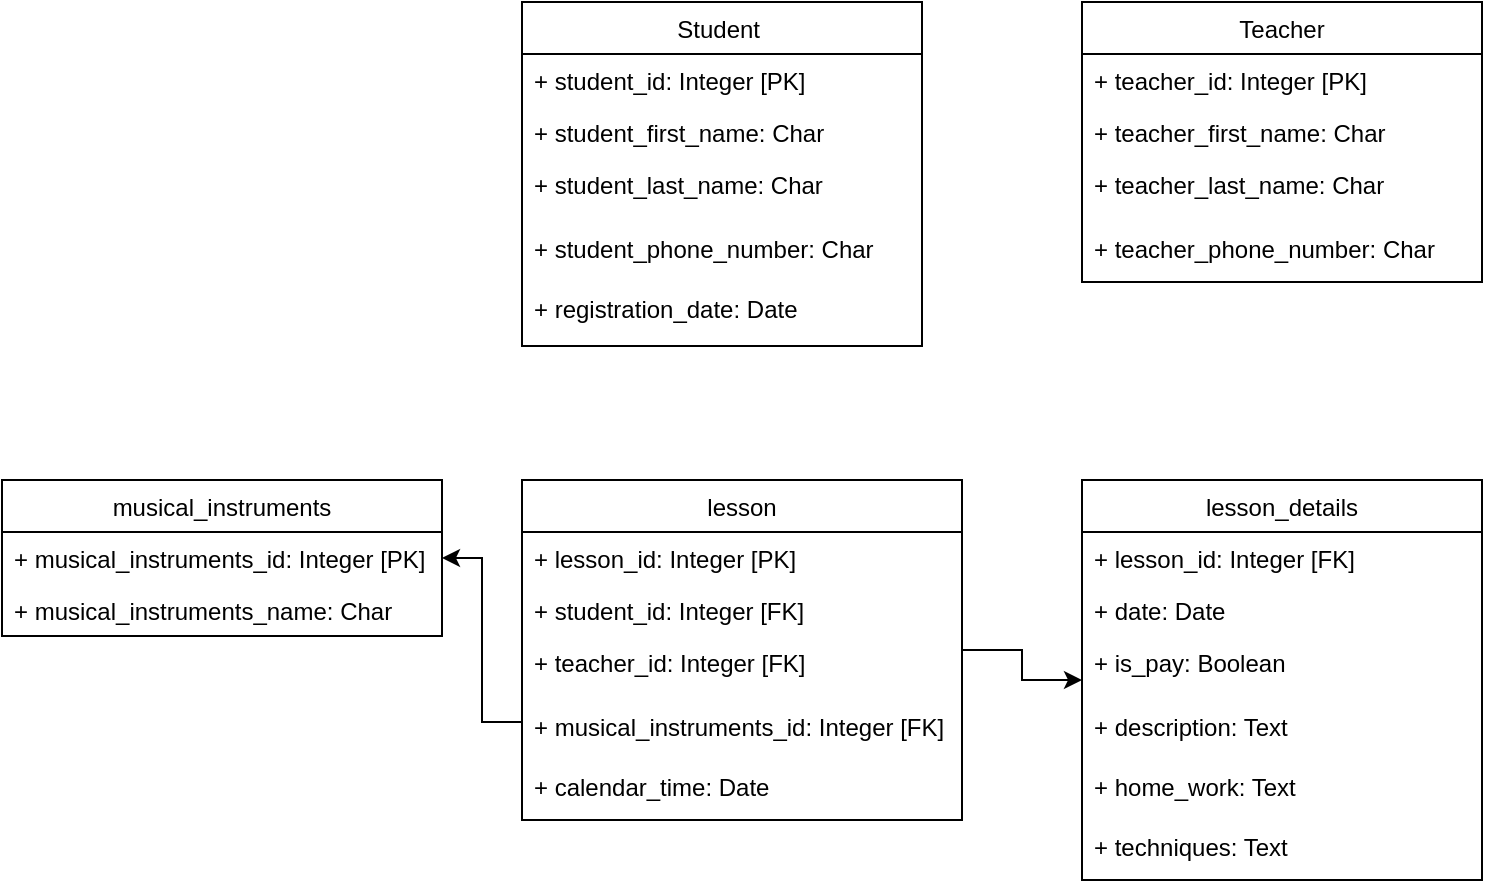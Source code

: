 <mxfile version="10.8.0" type="github"><diagram id="SCf6EigWrGhAst8VTgYw" name="DB tables"><mxGraphModel dx="1844" dy="467" grid="1" gridSize="10" guides="1" tooltips="1" connect="1" arrows="1" fold="1" page="1" pageScale="1" pageWidth="850" pageHeight="1100" math="0" shadow="0"><root><mxCell id="0"/><mxCell id="1" parent="0"/><mxCell id="BM_1QiPvCSnMY29xn0KX-3" value="Student " style="swimlane;fontStyle=0;childLayout=stackLayout;horizontal=1;startSize=26;fillColor=none;horizontalStack=0;resizeParent=1;resizeParentMax=0;resizeLast=0;collapsible=1;marginBottom=0;" parent="1" vertex="1"><mxGeometry x="240" y="80" width="200" height="172" as="geometry"/></mxCell><mxCell id="BM_1QiPvCSnMY29xn0KX-4" value="+ student_id: Integer [PK]" style="text;strokeColor=none;fillColor=none;align=left;verticalAlign=top;spacingLeft=4;spacingRight=4;overflow=hidden;rotatable=0;points=[[0,0.5],[1,0.5]];portConstraint=eastwest;" parent="BM_1QiPvCSnMY29xn0KX-3" vertex="1"><mxGeometry y="26" width="200" height="26" as="geometry"/></mxCell><mxCell id="BM_1QiPvCSnMY29xn0KX-5" value="+ student_first_name: Char" style="text;strokeColor=none;fillColor=none;align=left;verticalAlign=top;spacingLeft=4;spacingRight=4;overflow=hidden;rotatable=0;points=[[0,0.5],[1,0.5]];portConstraint=eastwest;" parent="BM_1QiPvCSnMY29xn0KX-3" vertex="1"><mxGeometry y="52" width="200" height="26" as="geometry"/></mxCell><mxCell id="BM_1QiPvCSnMY29xn0KX-14" value="+ student_last_name: Char&#10;" style="text;strokeColor=none;fillColor=none;align=left;verticalAlign=top;spacingLeft=4;spacingRight=4;overflow=hidden;rotatable=0;points=[[0,0.5],[1,0.5]];portConstraint=eastwest;" parent="BM_1QiPvCSnMY29xn0KX-3" vertex="1"><mxGeometry y="78" width="200" height="32" as="geometry"/></mxCell><mxCell id="BM_1QiPvCSnMY29xn0KX-6" value="+ student_phone_number: Char&#10;" style="text;strokeColor=none;fillColor=none;align=left;verticalAlign=top;spacingLeft=4;spacingRight=4;overflow=hidden;rotatable=0;points=[[0,0.5],[1,0.5]];portConstraint=eastwest;" parent="BM_1QiPvCSnMY29xn0KX-3" vertex="1"><mxGeometry y="110" width="200" height="30" as="geometry"/></mxCell><mxCell id="BM_1QiPvCSnMY29xn0KX-15" value="+ registration_date: Date&#10;" style="text;strokeColor=none;fillColor=none;align=left;verticalAlign=top;spacingLeft=4;spacingRight=4;overflow=hidden;rotatable=0;points=[[0,0.5],[1,0.5]];portConstraint=eastwest;" parent="BM_1QiPvCSnMY29xn0KX-3" vertex="1"><mxGeometry y="140" width="200" height="32" as="geometry"/></mxCell><mxCell id="BM_1QiPvCSnMY29xn0KX-16" value="Teacher" style="swimlane;fontStyle=0;childLayout=stackLayout;horizontal=1;startSize=26;fillColor=none;horizontalStack=0;resizeParent=1;resizeParentMax=0;resizeLast=0;collapsible=1;marginBottom=0;" parent="1" vertex="1"><mxGeometry x="520" y="80" width="200" height="140" as="geometry"/></mxCell><mxCell id="BM_1QiPvCSnMY29xn0KX-17" value="+ teacher_id: Integer [PK]" style="text;strokeColor=none;fillColor=none;align=left;verticalAlign=top;spacingLeft=4;spacingRight=4;overflow=hidden;rotatable=0;points=[[0,0.5],[1,0.5]];portConstraint=eastwest;" parent="BM_1QiPvCSnMY29xn0KX-16" vertex="1"><mxGeometry y="26" width="200" height="26" as="geometry"/></mxCell><mxCell id="BM_1QiPvCSnMY29xn0KX-18" value="+ teacher_first_name: Char" style="text;strokeColor=none;fillColor=none;align=left;verticalAlign=top;spacingLeft=4;spacingRight=4;overflow=hidden;rotatable=0;points=[[0,0.5],[1,0.5]];portConstraint=eastwest;" parent="BM_1QiPvCSnMY29xn0KX-16" vertex="1"><mxGeometry y="52" width="200" height="26" as="geometry"/></mxCell><mxCell id="BM_1QiPvCSnMY29xn0KX-19" value="+ teacher_last_name: Char&#10;" style="text;strokeColor=none;fillColor=none;align=left;verticalAlign=top;spacingLeft=4;spacingRight=4;overflow=hidden;rotatable=0;points=[[0,0.5],[1,0.5]];portConstraint=eastwest;" parent="BM_1QiPvCSnMY29xn0KX-16" vertex="1"><mxGeometry y="78" width="200" height="32" as="geometry"/></mxCell><mxCell id="BM_1QiPvCSnMY29xn0KX-20" value="+ teacher_phone_number: Char&#10;" style="text;strokeColor=none;fillColor=none;align=left;verticalAlign=top;spacingLeft=4;spacingRight=4;overflow=hidden;rotatable=0;points=[[0,0.5],[1,0.5]];portConstraint=eastwest;" parent="BM_1QiPvCSnMY29xn0KX-16" vertex="1"><mxGeometry y="110" width="200" height="30" as="geometry"/></mxCell><mxCell id="BM_1QiPvCSnMY29xn0KX-48" value="" style="edgeStyle=orthogonalEdgeStyle;rounded=0;orthogonalLoop=1;jettySize=auto;html=1;" parent="1" source="BM_1QiPvCSnMY29xn0KX-22" target="BM_1QiPvCSnMY29xn0KX-42" edge="1"><mxGeometry relative="1" as="geometry"/></mxCell><mxCell id="pRMTNDTk_Y7uaVJyAU86-7" value="" style="edgeStyle=orthogonalEdgeStyle;rounded=0;orthogonalLoop=1;jettySize=auto;html=1;" edge="1" parent="1" source="BM_1QiPvCSnMY29xn0KX-22" target="pRMTNDTk_Y7uaVJyAU86-1"><mxGeometry relative="1" as="geometry"><Array as="points"><mxPoint x="220" y="440"/><mxPoint x="220" y="358"/></Array></mxGeometry></mxCell><mxCell id="BM_1QiPvCSnMY29xn0KX-22" value="lesson" style="swimlane;fontStyle=0;childLayout=stackLayout;horizontal=1;startSize=26;fillColor=none;horizontalStack=0;resizeParent=1;resizeParentMax=0;resizeLast=0;collapsible=1;marginBottom=0;" parent="1" vertex="1"><mxGeometry x="240" y="319" width="220" height="170" as="geometry"/></mxCell><mxCell id="BM_1QiPvCSnMY29xn0KX-23" value="+ lesson_id: Integer [PK]" style="text;strokeColor=none;fillColor=none;align=left;verticalAlign=top;spacingLeft=4;spacingRight=4;overflow=hidden;rotatable=0;points=[[0,0.5],[1,0.5]];portConstraint=eastwest;" parent="BM_1QiPvCSnMY29xn0KX-22" vertex="1"><mxGeometry y="26" width="220" height="26" as="geometry"/></mxCell><mxCell id="BM_1QiPvCSnMY29xn0KX-24" value="+ student_id: Integer [FK]" style="text;strokeColor=none;fillColor=none;align=left;verticalAlign=top;spacingLeft=4;spacingRight=4;overflow=hidden;rotatable=0;points=[[0,0.5],[1,0.5]];portConstraint=eastwest;" parent="BM_1QiPvCSnMY29xn0KX-22" vertex="1"><mxGeometry y="52" width="220" height="26" as="geometry"/></mxCell><mxCell id="BM_1QiPvCSnMY29xn0KX-25" value="+ teacher_id: Integer [FK]&#10;" style="text;strokeColor=none;fillColor=none;align=left;verticalAlign=top;spacingLeft=4;spacingRight=4;overflow=hidden;rotatable=0;points=[[0,0.5],[1,0.5]];portConstraint=eastwest;" parent="BM_1QiPvCSnMY29xn0KX-22" vertex="1"><mxGeometry y="78" width="220" height="32" as="geometry"/></mxCell><mxCell id="BM_1QiPvCSnMY29xn0KX-26" value="+ musical_instruments_id: Integer [FK]&#10;" style="text;strokeColor=none;fillColor=none;align=left;verticalAlign=top;spacingLeft=4;spacingRight=4;overflow=hidden;rotatable=0;points=[[0,0.5],[1,0.5]];portConstraint=eastwest;" parent="BM_1QiPvCSnMY29xn0KX-22" vertex="1"><mxGeometry y="110" width="220" height="30" as="geometry"/></mxCell><mxCell id="BM_1QiPvCSnMY29xn0KX-27" value="+ calendar_time: Date&#10;" style="text;strokeColor=none;fillColor=none;align=left;verticalAlign=top;spacingLeft=4;spacingRight=4;overflow=hidden;rotatable=0;points=[[0,0.5],[1,0.5]];portConstraint=eastwest;" parent="BM_1QiPvCSnMY29xn0KX-22" vertex="1"><mxGeometry y="140" width="220" height="30" as="geometry"/></mxCell><mxCell id="pRMTNDTk_Y7uaVJyAU86-1" value="musical_instruments" style="swimlane;fontStyle=0;childLayout=stackLayout;horizontal=1;startSize=26;fillColor=none;horizontalStack=0;resizeParent=1;resizeParentMax=0;resizeLast=0;collapsible=1;marginBottom=0;" vertex="1" parent="1"><mxGeometry x="-20" y="319" width="220" height="78" as="geometry"/></mxCell><mxCell id="pRMTNDTk_Y7uaVJyAU86-2" value="+ musical_instruments_id: Integer [PK]" style="text;strokeColor=none;fillColor=none;align=left;verticalAlign=top;spacingLeft=4;spacingRight=4;overflow=hidden;rotatable=0;points=[[0,0.5],[1,0.5]];portConstraint=eastwest;" vertex="1" parent="pRMTNDTk_Y7uaVJyAU86-1"><mxGeometry y="26" width="220" height="26" as="geometry"/></mxCell><mxCell id="pRMTNDTk_Y7uaVJyAU86-3" value="+ musical_instruments_name: Char" style="text;strokeColor=none;fillColor=none;align=left;verticalAlign=top;spacingLeft=4;spacingRight=4;overflow=hidden;rotatable=0;points=[[0,0.5],[1,0.5]];portConstraint=eastwest;" vertex="1" parent="pRMTNDTk_Y7uaVJyAU86-1"><mxGeometry y="52" width="220" height="26" as="geometry"/></mxCell><mxCell id="BM_1QiPvCSnMY29xn0KX-42" value="lesson_details" style="swimlane;fontStyle=0;childLayout=stackLayout;horizontal=1;startSize=26;fillColor=none;horizontalStack=0;resizeParent=1;resizeParentMax=0;resizeLast=0;collapsible=1;marginBottom=0;" parent="1" vertex="1"><mxGeometry x="520" y="319" width="200" height="200" as="geometry"/></mxCell><mxCell id="BM_1QiPvCSnMY29xn0KX-43" value="+ lesson_id: Integer [FK]" style="text;strokeColor=none;fillColor=none;align=left;verticalAlign=top;spacingLeft=4;spacingRight=4;overflow=hidden;rotatable=0;points=[[0,0.5],[1,0.5]];portConstraint=eastwest;" parent="BM_1QiPvCSnMY29xn0KX-42" vertex="1"><mxGeometry y="26" width="200" height="26" as="geometry"/></mxCell><mxCell id="BM_1QiPvCSnMY29xn0KX-44" value="+ date: Date" style="text;strokeColor=none;fillColor=none;align=left;verticalAlign=top;spacingLeft=4;spacingRight=4;overflow=hidden;rotatable=0;points=[[0,0.5],[1,0.5]];portConstraint=eastwest;" parent="BM_1QiPvCSnMY29xn0KX-42" vertex="1"><mxGeometry y="52" width="200" height="26" as="geometry"/></mxCell><mxCell id="BM_1QiPvCSnMY29xn0KX-45" value="+ is_pay: Boolean&#10;" style="text;strokeColor=none;fillColor=none;align=left;verticalAlign=top;spacingLeft=4;spacingRight=4;overflow=hidden;rotatable=0;points=[[0,0.5],[1,0.5]];portConstraint=eastwest;" parent="BM_1QiPvCSnMY29xn0KX-42" vertex="1"><mxGeometry y="78" width="200" height="32" as="geometry"/></mxCell><mxCell id="BM_1QiPvCSnMY29xn0KX-46" value="+ description: Text&#10;" style="text;strokeColor=none;fillColor=none;align=left;verticalAlign=top;spacingLeft=4;spacingRight=4;overflow=hidden;rotatable=0;points=[[0,0.5],[1,0.5]];portConstraint=eastwest;" parent="BM_1QiPvCSnMY29xn0KX-42" vertex="1"><mxGeometry y="110" width="200" height="30" as="geometry"/></mxCell><mxCell id="BM_1QiPvCSnMY29xn0KX-47" value="+ home_work: Text&#10;" style="text;strokeColor=none;fillColor=none;align=left;verticalAlign=top;spacingLeft=4;spacingRight=4;overflow=hidden;rotatable=0;points=[[0,0.5],[1,0.5]];portConstraint=eastwest;" parent="BM_1QiPvCSnMY29xn0KX-42" vertex="1"><mxGeometry y="140" width="200" height="30" as="geometry"/></mxCell><mxCell id="BM_1QiPvCSnMY29xn0KX-49" value="+ techniques: Text&#10;" style="text;strokeColor=none;fillColor=none;align=left;verticalAlign=top;spacingLeft=4;spacingRight=4;overflow=hidden;rotatable=0;points=[[0,0.5],[1,0.5]];portConstraint=eastwest;" parent="BM_1QiPvCSnMY29xn0KX-42" vertex="1"><mxGeometry y="170" width="200" height="30" as="geometry"/></mxCell></root></mxGraphModel></diagram></mxfile>